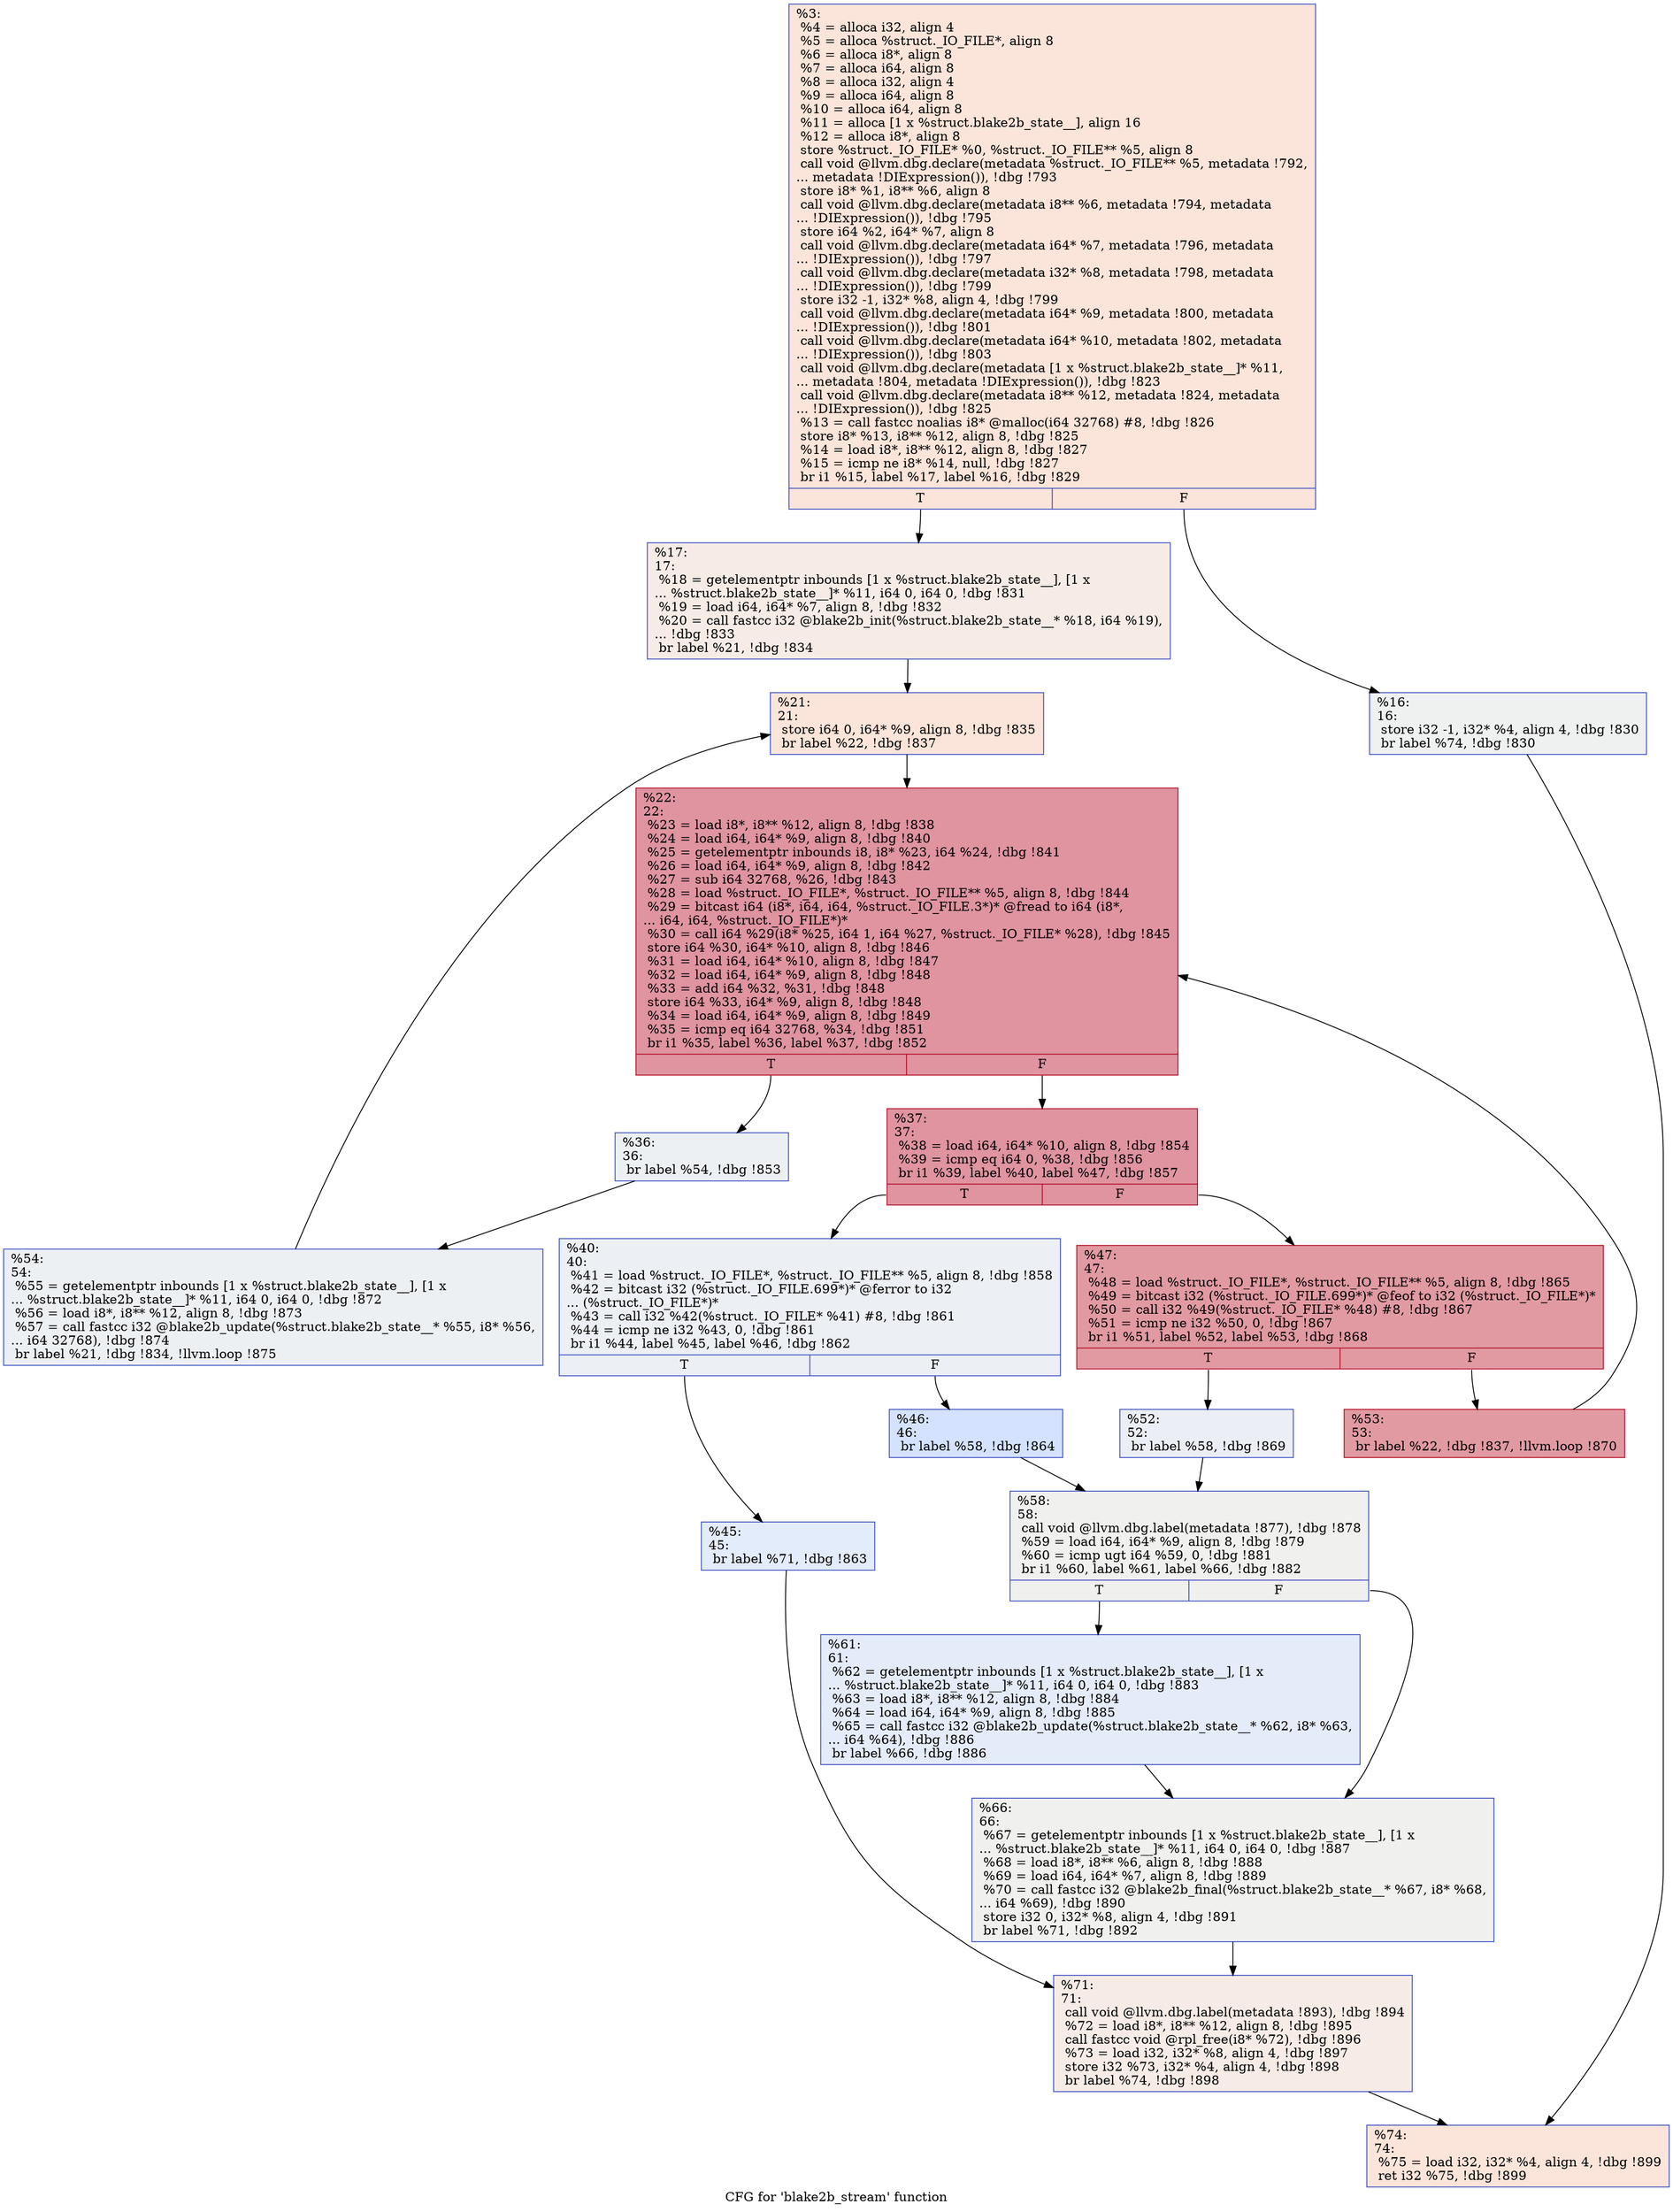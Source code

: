 digraph "CFG for 'blake2b_stream' function" {
	label="CFG for 'blake2b_stream' function";

	Node0x21493d0 [shape=record,color="#3d50c3ff", style=filled, fillcolor="#f5c1a970",label="{%3:\l  %4 = alloca i32, align 4\l  %5 = alloca %struct._IO_FILE*, align 8\l  %6 = alloca i8*, align 8\l  %7 = alloca i64, align 8\l  %8 = alloca i32, align 4\l  %9 = alloca i64, align 8\l  %10 = alloca i64, align 8\l  %11 = alloca [1 x %struct.blake2b_state__], align 16\l  %12 = alloca i8*, align 8\l  store %struct._IO_FILE* %0, %struct._IO_FILE** %5, align 8\l  call void @llvm.dbg.declare(metadata %struct._IO_FILE** %5, metadata !792,\l... metadata !DIExpression()), !dbg !793\l  store i8* %1, i8** %6, align 8\l  call void @llvm.dbg.declare(metadata i8** %6, metadata !794, metadata\l... !DIExpression()), !dbg !795\l  store i64 %2, i64* %7, align 8\l  call void @llvm.dbg.declare(metadata i64* %7, metadata !796, metadata\l... !DIExpression()), !dbg !797\l  call void @llvm.dbg.declare(metadata i32* %8, metadata !798, metadata\l... !DIExpression()), !dbg !799\l  store i32 -1, i32* %8, align 4, !dbg !799\l  call void @llvm.dbg.declare(metadata i64* %9, metadata !800, metadata\l... !DIExpression()), !dbg !801\l  call void @llvm.dbg.declare(metadata i64* %10, metadata !802, metadata\l... !DIExpression()), !dbg !803\l  call void @llvm.dbg.declare(metadata [1 x %struct.blake2b_state__]* %11,\l... metadata !804, metadata !DIExpression()), !dbg !823\l  call void @llvm.dbg.declare(metadata i8** %12, metadata !824, metadata\l... !DIExpression()), !dbg !825\l  %13 = call fastcc noalias i8* @malloc(i64 32768) #8, !dbg !826\l  store i8* %13, i8** %12, align 8, !dbg !825\l  %14 = load i8*, i8** %12, align 8, !dbg !827\l  %15 = icmp ne i8* %14, null, !dbg !827\l  br i1 %15, label %17, label %16, !dbg !829\l|{<s0>T|<s1>F}}"];
	Node0x21493d0:s0 -> Node0x2149590;
	Node0x21493d0:s1 -> Node0x2149540;
	Node0x2149540 [shape=record,color="#3d50c3ff", style=filled, fillcolor="#dbdcde70",label="{%16:\l16:                                               \l  store i32 -1, i32* %4, align 4, !dbg !830\l  br label %74, !dbg !830\l}"];
	Node0x2149540 -> Node0x2149a90;
	Node0x2149590 [shape=record,color="#3d50c3ff", style=filled, fillcolor="#ecd3c570",label="{%17:\l17:                                               \l  %18 = getelementptr inbounds [1 x %struct.blake2b_state__], [1 x\l... %struct.blake2b_state__]* %11, i64 0, i64 0, !dbg !831\l  %19 = load i64, i64* %7, align 8, !dbg !832\l  %20 = call fastcc i32 @blake2b_init(%struct.blake2b_state__* %18, i64 %19),\l... !dbg !833\l  br label %21, !dbg !834\l}"];
	Node0x2149590 -> Node0x21495e0;
	Node0x21495e0 [shape=record,color="#3d50c3ff", style=filled, fillcolor="#f5c1a970",label="{%21:\l21:                                               \l  store i64 0, i64* %9, align 8, !dbg !835\l  br label %22, !dbg !837\l}"];
	Node0x21495e0 -> Node0x2149630;
	Node0x2149630 [shape=record,color="#b70d28ff", style=filled, fillcolor="#b70d2870",label="{%22:\l22:                                               \l  %23 = load i8*, i8** %12, align 8, !dbg !838\l  %24 = load i64, i64* %9, align 8, !dbg !840\l  %25 = getelementptr inbounds i8, i8* %23, i64 %24, !dbg !841\l  %26 = load i64, i64* %9, align 8, !dbg !842\l  %27 = sub i64 32768, %26, !dbg !843\l  %28 = load %struct._IO_FILE*, %struct._IO_FILE** %5, align 8, !dbg !844\l  %29 = bitcast i64 (i8*, i64, i64, %struct._IO_FILE.3*)* @fread to i64 (i8*,\l... i64, i64, %struct._IO_FILE*)*\l  %30 = call i64 %29(i8* %25, i64 1, i64 %27, %struct._IO_FILE* %28), !dbg !845\l  store i64 %30, i64* %10, align 8, !dbg !846\l  %31 = load i64, i64* %10, align 8, !dbg !847\l  %32 = load i64, i64* %9, align 8, !dbg !848\l  %33 = add i64 %32, %31, !dbg !848\l  store i64 %33, i64* %9, align 8, !dbg !848\l  %34 = load i64, i64* %9, align 8, !dbg !849\l  %35 = icmp eq i64 32768, %34, !dbg !851\l  br i1 %35, label %36, label %37, !dbg !852\l|{<s0>T|<s1>F}}"];
	Node0x2149630:s0 -> Node0x2149680;
	Node0x2149630:s1 -> Node0x21496d0;
	Node0x2149680 [shape=record,color="#3d50c3ff", style=filled, fillcolor="#d6dce470",label="{%36:\l36:                                               \l  br label %54, !dbg !853\l}"];
	Node0x2149680 -> Node0x2149900;
	Node0x21496d0 [shape=record,color="#b70d28ff", style=filled, fillcolor="#b70d2870",label="{%37:\l37:                                               \l  %38 = load i64, i64* %10, align 8, !dbg !854\l  %39 = icmp eq i64 0, %38, !dbg !856\l  br i1 %39, label %40, label %47, !dbg !857\l|{<s0>T|<s1>F}}"];
	Node0x21496d0:s0 -> Node0x2149720;
	Node0x21496d0:s1 -> Node0x2149810;
	Node0x2149720 [shape=record,color="#3d50c3ff", style=filled, fillcolor="#d4dbe670",label="{%40:\l40:                                               \l  %41 = load %struct._IO_FILE*, %struct._IO_FILE** %5, align 8, !dbg !858\l  %42 = bitcast i32 (%struct._IO_FILE.699*)* @ferror to i32\l... (%struct._IO_FILE*)*\l  %43 = call i32 %42(%struct._IO_FILE* %41) #8, !dbg !861\l  %44 = icmp ne i32 %43, 0, !dbg !861\l  br i1 %44, label %45, label %46, !dbg !862\l|{<s0>T|<s1>F}}"];
	Node0x2149720:s0 -> Node0x2149770;
	Node0x2149720:s1 -> Node0x21497c0;
	Node0x2149770 [shape=record,color="#3d50c3ff", style=filled, fillcolor="#bfd3f670",label="{%45:\l45:                                               \l  br label %71, !dbg !863\l}"];
	Node0x2149770 -> Node0x2149a40;
	Node0x21497c0 [shape=record,color="#3d50c3ff", style=filled, fillcolor="#9ebeff70",label="{%46:\l46:                                               \l  br label %58, !dbg !864\l}"];
	Node0x21497c0 -> Node0x2149950;
	Node0x2149810 [shape=record,color="#b70d28ff", style=filled, fillcolor="#bb1b2c70",label="{%47:\l47:                                               \l  %48 = load %struct._IO_FILE*, %struct._IO_FILE** %5, align 8, !dbg !865\l  %49 = bitcast i32 (%struct._IO_FILE.699*)* @feof to i32 (%struct._IO_FILE*)*\l  %50 = call i32 %49(%struct._IO_FILE* %48) #8, !dbg !867\l  %51 = icmp ne i32 %50, 0, !dbg !867\l  br i1 %51, label %52, label %53, !dbg !868\l|{<s0>T|<s1>F}}"];
	Node0x2149810:s0 -> Node0x2149860;
	Node0x2149810:s1 -> Node0x21498b0;
	Node0x2149860 [shape=record,color="#3d50c3ff", style=filled, fillcolor="#d1dae970",label="{%52:\l52:                                               \l  br label %58, !dbg !869\l}"];
	Node0x2149860 -> Node0x2149950;
	Node0x21498b0 [shape=record,color="#b70d28ff", style=filled, fillcolor="#bb1b2c70",label="{%53:\l53:                                               \l  br label %22, !dbg !837, !llvm.loop !870\l}"];
	Node0x21498b0 -> Node0x2149630;
	Node0x2149900 [shape=record,color="#3d50c3ff", style=filled, fillcolor="#d6dce470",label="{%54:\l54:                                               \l  %55 = getelementptr inbounds [1 x %struct.blake2b_state__], [1 x\l... %struct.blake2b_state__]* %11, i64 0, i64 0, !dbg !872\l  %56 = load i8*, i8** %12, align 8, !dbg !873\l  %57 = call fastcc i32 @blake2b_update(%struct.blake2b_state__* %55, i8* %56,\l... i64 32768), !dbg !874\l  br label %21, !dbg !834, !llvm.loop !875\l}"];
	Node0x2149900 -> Node0x21495e0;
	Node0x2149950 [shape=record,color="#3d50c3ff", style=filled, fillcolor="#dedcdb70",label="{%58:\l58:                                               \l  call void @llvm.dbg.label(metadata !877), !dbg !878\l  %59 = load i64, i64* %9, align 8, !dbg !879\l  %60 = icmp ugt i64 %59, 0, !dbg !881\l  br i1 %60, label %61, label %66, !dbg !882\l|{<s0>T|<s1>F}}"];
	Node0x2149950:s0 -> Node0x21499a0;
	Node0x2149950:s1 -> Node0x21499f0;
	Node0x21499a0 [shape=record,color="#3d50c3ff", style=filled, fillcolor="#c1d4f470",label="{%61:\l61:                                               \l  %62 = getelementptr inbounds [1 x %struct.blake2b_state__], [1 x\l... %struct.blake2b_state__]* %11, i64 0, i64 0, !dbg !883\l  %63 = load i8*, i8** %12, align 8, !dbg !884\l  %64 = load i64, i64* %9, align 8, !dbg !885\l  %65 = call fastcc i32 @blake2b_update(%struct.blake2b_state__* %62, i8* %63,\l... i64 %64), !dbg !886\l  br label %66, !dbg !886\l}"];
	Node0x21499a0 -> Node0x21499f0;
	Node0x21499f0 [shape=record,color="#3d50c3ff", style=filled, fillcolor="#dedcdb70",label="{%66:\l66:                                               \l  %67 = getelementptr inbounds [1 x %struct.blake2b_state__], [1 x\l... %struct.blake2b_state__]* %11, i64 0, i64 0, !dbg !887\l  %68 = load i8*, i8** %6, align 8, !dbg !888\l  %69 = load i64, i64* %7, align 8, !dbg !889\l  %70 = call fastcc i32 @blake2b_final(%struct.blake2b_state__* %67, i8* %68,\l... i64 %69), !dbg !890\l  store i32 0, i32* %8, align 4, !dbg !891\l  br label %71, !dbg !892\l}"];
	Node0x21499f0 -> Node0x2149a40;
	Node0x2149a40 [shape=record,color="#3d50c3ff", style=filled, fillcolor="#ecd3c570",label="{%71:\l71:                                               \l  call void @llvm.dbg.label(metadata !893), !dbg !894\l  %72 = load i8*, i8** %12, align 8, !dbg !895\l  call fastcc void @rpl_free(i8* %72), !dbg !896\l  %73 = load i32, i32* %8, align 4, !dbg !897\l  store i32 %73, i32* %4, align 4, !dbg !898\l  br label %74, !dbg !898\l}"];
	Node0x2149a40 -> Node0x2149a90;
	Node0x2149a90 [shape=record,color="#3d50c3ff", style=filled, fillcolor="#f5c1a970",label="{%74:\l74:                                               \l  %75 = load i32, i32* %4, align 4, !dbg !899\l  ret i32 %75, !dbg !899\l}"];
}
